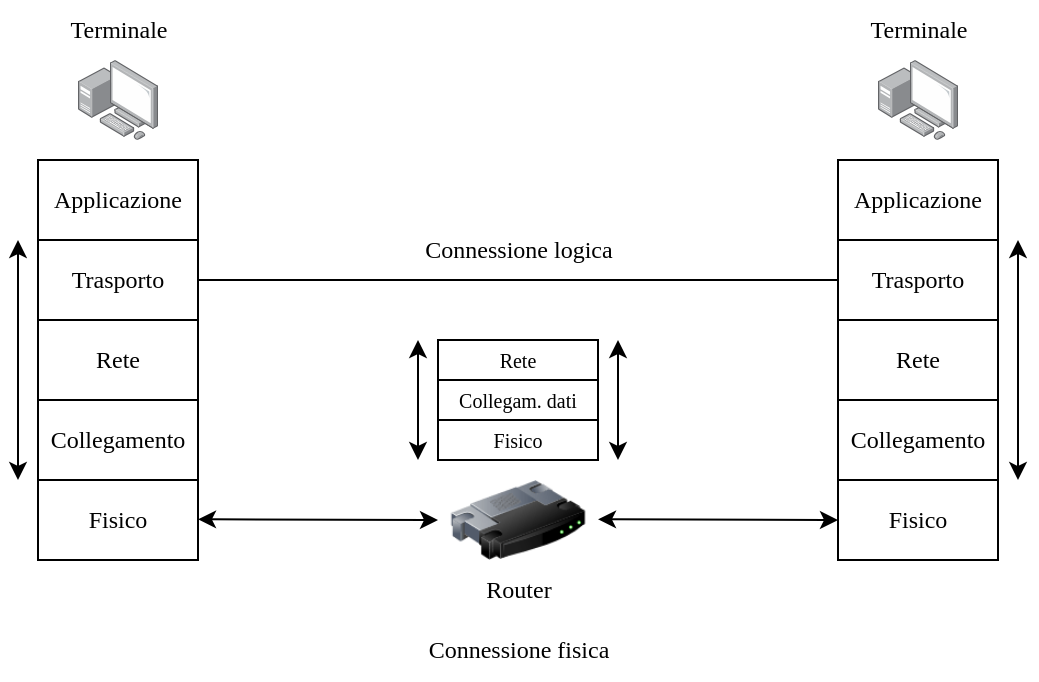 <mxfile version="20.7.4" type="device"><diagram id="ZjeJKl0QP0SNc198T2zJ" name="Pagina-1"><mxGraphModel dx="683" dy="402" grid="1" gridSize="10" guides="1" tooltips="1" connect="1" arrows="1" fold="1" page="1" pageScale="1" pageWidth="1169" pageHeight="827" math="0" shadow="0"><root><mxCell id="0"/><mxCell id="1" parent="0"/><mxCell id="5_iA0-jz6KSZOP53mo6b-1" value="" style="points=[];aspect=fixed;html=1;align=center;shadow=0;dashed=0;image;image=img/lib/allied_telesis/computer_and_terminals/Personal_Computer_with_Server.svg;" parent="1" vertex="1"><mxGeometry x="300" y="70" width="40" height="40" as="geometry"/></mxCell><mxCell id="5_iA0-jz6KSZOP53mo6b-3" value="" style="rounded=0;whiteSpace=wrap;html=1;" parent="1" vertex="1"><mxGeometry x="280" y="120" width="80" height="200" as="geometry"/></mxCell><mxCell id="5_iA0-jz6KSZOP53mo6b-4" value="&lt;font face=&quot;Times New Roman&quot;&gt;Applicazione&lt;/font&gt;" style="text;html=1;strokeColor=default;fillColor=none;align=center;verticalAlign=middle;whiteSpace=wrap;rounded=0;" parent="1" vertex="1"><mxGeometry x="280" y="120" width="80" height="40" as="geometry"/></mxCell><mxCell id="5_iA0-jz6KSZOP53mo6b-24" style="rounded=0;orthogonalLoop=1;jettySize=auto;html=1;entryX=0;entryY=0.5;entryDx=0;entryDy=0;fontFamily=Times New Roman;exitX=1;exitY=0.5;exitDx=0;exitDy=0;endArrow=none;endFill=0;" parent="1" source="5_iA0-jz6KSZOP53mo6b-5" target="5_iA0-jz6KSZOP53mo6b-15" edge="1"><mxGeometry relative="1" as="geometry"/></mxCell><mxCell id="5_iA0-jz6KSZOP53mo6b-5" value="&lt;font face=&quot;Times New Roman&quot;&gt;Trasporto&lt;/font&gt;" style="text;html=1;strokeColor=default;fillColor=none;align=center;verticalAlign=middle;whiteSpace=wrap;rounded=0;" parent="1" vertex="1"><mxGeometry x="280" y="160" width="80" height="40" as="geometry"/></mxCell><mxCell id="5_iA0-jz6KSZOP53mo6b-6" value="&lt;font face=&quot;Times New Roman&quot;&gt;Rete&lt;span style=&quot;color: rgba(0, 0, 0, 0); font-size: 0px; text-align: start;&quot;&gt;%3CmxGraphModel%3E%3Croot%3E%3CmxCell%20id%3D%220%22%2F%3E%3CmxCell%20id%3D%221%22%20parent%3D%220%22%2F%3E%3CmxCell%20id%3D%222%22%20value%3D%22Trasporto%22%20style%3D%22text%3Bhtml%3D1%3BstrokeColor%3Ddefault%3BfillColor%3Dnone%3Balign%3Dcenter%3BverticalAlign%3Dmiddle%3BwhiteSpace%3Dwrap%3Brounded%3D0%3B%22%20vertex%3D%221%22%20parent%3D%221%22%3E%3CmxGeometry%20x%3D%22280%22%20y%3D%22160%22%20width%3D%2280%22%20height%3D%2240%22%20as%3D%22geometry%22%2F%3E%3C%2FmxCell%3E%3C%2Froot%3E%3C%2FmxGraphModel%3E&lt;/span&gt;&lt;/font&gt;" style="text;html=1;strokeColor=default;fillColor=none;align=center;verticalAlign=middle;whiteSpace=wrap;rounded=0;" parent="1" vertex="1"><mxGeometry x="280" y="200" width="80" height="40" as="geometry"/></mxCell><mxCell id="5_iA0-jz6KSZOP53mo6b-7" value="&lt;font face=&quot;Times New Roman&quot;&gt;Collegamento&lt;/font&gt;" style="text;html=1;strokeColor=default;fillColor=none;align=center;verticalAlign=middle;whiteSpace=wrap;rounded=0;" parent="1" vertex="1"><mxGeometry x="280" y="240" width="80" height="40" as="geometry"/></mxCell><mxCell id="5_iA0-jz6KSZOP53mo6b-8" value="&lt;font face=&quot;Times New Roman&quot;&gt;Fisico&lt;/font&gt;" style="text;html=1;strokeColor=default;fillColor=none;align=center;verticalAlign=middle;whiteSpace=wrap;rounded=0;" parent="1" vertex="1"><mxGeometry x="280" y="280" width="80" height="40" as="geometry"/></mxCell><mxCell id="5_iA0-jz6KSZOP53mo6b-9" value="" style="endArrow=classic;startArrow=classic;html=1;rounded=0;fontFamily=Times New Roman;" parent="1" edge="1"><mxGeometry width="50" height="50" relative="1" as="geometry"><mxPoint x="360" y="299.66" as="sourcePoint"/><mxPoint x="480" y="300" as="targetPoint"/></mxGeometry></mxCell><mxCell id="5_iA0-jz6KSZOP53mo6b-10" value="" style="image;html=1;image=img/lib/clip_art/networking/Router_128x128.png;strokeColor=default;fontFamily=Times New Roman;" parent="1" vertex="1"><mxGeometry x="480" y="280" width="80" height="40" as="geometry"/></mxCell><mxCell id="5_iA0-jz6KSZOP53mo6b-11" value="" style="endArrow=classic;startArrow=classic;html=1;rounded=0;fontFamily=Times New Roman;" parent="1" edge="1"><mxGeometry width="50" height="50" relative="1" as="geometry"><mxPoint x="560" y="299.66" as="sourcePoint"/><mxPoint x="680.0" y="300.0" as="targetPoint"/></mxGeometry></mxCell><mxCell id="5_iA0-jz6KSZOP53mo6b-12" value="" style="points=[];aspect=fixed;html=1;align=center;shadow=0;dashed=0;image;image=img/lib/allied_telesis/computer_and_terminals/Personal_Computer_with_Server.svg;" parent="1" vertex="1"><mxGeometry x="700" y="70" width="40" height="40" as="geometry"/></mxCell><mxCell id="5_iA0-jz6KSZOP53mo6b-13" value="" style="rounded=0;whiteSpace=wrap;html=1;" parent="1" vertex="1"><mxGeometry x="680" y="120" width="80" height="200" as="geometry"/></mxCell><mxCell id="5_iA0-jz6KSZOP53mo6b-14" value="&lt;font face=&quot;Times New Roman&quot;&gt;Applicazione&lt;/font&gt;" style="text;html=1;strokeColor=default;fillColor=none;align=center;verticalAlign=middle;whiteSpace=wrap;rounded=0;" parent="1" vertex="1"><mxGeometry x="680" y="120" width="80" height="40" as="geometry"/></mxCell><mxCell id="5_iA0-jz6KSZOP53mo6b-15" value="&lt;font face=&quot;Times New Roman&quot;&gt;Trasporto&lt;/font&gt;" style="text;html=1;strokeColor=default;fillColor=none;align=center;verticalAlign=middle;whiteSpace=wrap;rounded=0;" parent="1" vertex="1"><mxGeometry x="680" y="160" width="80" height="40" as="geometry"/></mxCell><mxCell id="5_iA0-jz6KSZOP53mo6b-16" value="&lt;font face=&quot;Times New Roman&quot;&gt;Rete&lt;span style=&quot;color: rgba(0, 0, 0, 0); font-size: 0px; text-align: start;&quot;&gt;%3CmxGraphModel%3E%3Croot%3E%3CmxCell%20id%3D%220%22%2F%3E%3CmxCell%20id%3D%221%22%20parent%3D%220%22%2F%3E%3CmxCell%20id%3D%222%22%20value%3D%22Trasporto%22%20style%3D%22text%3Bhtml%3D1%3BstrokeColor%3Ddefault%3BfillColor%3Dnone%3Balign%3Dcenter%3BverticalAlign%3Dmiddle%3BwhiteSpace%3Dwrap%3Brounded%3D0%3B%22%20vertex%3D%221%22%20parent%3D%221%22%3E%3CmxGeometry%20x%3D%22280%22%20y%3D%22160%22%20width%3D%2280%22%20height%3D%2240%22%20as%3D%22geometry%22%2F%3E%3C%2FmxCell%3E%3C%2Froot%3E%3C%2FmxGraphModel%3E&lt;/span&gt;&lt;/font&gt;" style="text;html=1;strokeColor=default;fillColor=none;align=center;verticalAlign=middle;whiteSpace=wrap;rounded=0;" parent="1" vertex="1"><mxGeometry x="680" y="200" width="80" height="40" as="geometry"/></mxCell><mxCell id="5_iA0-jz6KSZOP53mo6b-17" value="&lt;font face=&quot;Times New Roman&quot;&gt;Collegamento&lt;/font&gt;" style="text;html=1;strokeColor=default;fillColor=none;align=center;verticalAlign=middle;whiteSpace=wrap;rounded=0;" parent="1" vertex="1"><mxGeometry x="680" y="240" width="80" height="40" as="geometry"/></mxCell><mxCell id="5_iA0-jz6KSZOP53mo6b-18" value="&lt;font face=&quot;Times New Roman&quot;&gt;Fisico&lt;/font&gt;" style="text;html=1;strokeColor=default;fillColor=none;align=center;verticalAlign=middle;whiteSpace=wrap;rounded=0;" parent="1" vertex="1"><mxGeometry x="680" y="280" width="80" height="40" as="geometry"/></mxCell><mxCell id="5_iA0-jz6KSZOP53mo6b-19" value="" style="endArrow=classic;startArrow=classic;html=1;rounded=0;fontFamily=Times New Roman;" parent="1" edge="1"><mxGeometry width="50" height="50" relative="1" as="geometry"><mxPoint x="270" y="160" as="sourcePoint"/><mxPoint x="270" y="280" as="targetPoint"/></mxGeometry></mxCell><mxCell id="5_iA0-jz6KSZOP53mo6b-21" value="" style="endArrow=classic;startArrow=classic;html=1;rounded=0;fontFamily=Times New Roman;" parent="1" edge="1"><mxGeometry width="50" height="50" relative="1" as="geometry"><mxPoint x="770" y="160" as="sourcePoint"/><mxPoint x="770" y="280" as="targetPoint"/></mxGeometry></mxCell><mxCell id="5_iA0-jz6KSZOP53mo6b-22" value="Connessione fisica" style="text;html=1;align=center;verticalAlign=middle;resizable=0;points=[];autosize=1;strokeColor=none;fillColor=none;fontFamily=Times New Roman;" parent="1" vertex="1"><mxGeometry x="465" y="350" width="110" height="30" as="geometry"/></mxCell><mxCell id="5_iA0-jz6KSZOP53mo6b-25" value="Connessione logica" style="text;html=1;align=center;verticalAlign=middle;resizable=0;points=[];autosize=1;strokeColor=none;fillColor=none;fontFamily=Times New Roman;" parent="1" vertex="1"><mxGeometry x="460" y="150" width="120" height="30" as="geometry"/></mxCell><mxCell id="5_iA0-jz6KSZOP53mo6b-26" value="Terminale" style="text;html=1;align=center;verticalAlign=middle;resizable=0;points=[];autosize=1;strokeColor=none;fillColor=none;fontFamily=Times New Roman;" parent="1" vertex="1"><mxGeometry x="285" y="40" width="70" height="30" as="geometry"/></mxCell><mxCell id="5_iA0-jz6KSZOP53mo6b-27" value="Terminale" style="text;html=1;align=center;verticalAlign=middle;resizable=0;points=[];autosize=1;strokeColor=none;fillColor=none;fontFamily=Times New Roman;" parent="1" vertex="1"><mxGeometry x="685" y="40" width="70" height="30" as="geometry"/></mxCell><mxCell id="5_iA0-jz6KSZOP53mo6b-28" value="Router" style="text;html=1;align=center;verticalAlign=middle;resizable=0;points=[];autosize=1;strokeColor=none;fillColor=none;fontFamily=Times New Roman;" parent="1" vertex="1"><mxGeometry x="490" y="320" width="60" height="30" as="geometry"/></mxCell><mxCell id="Vqjp8LDoAzlMsTywkWFW-1" value="" style="rounded=0;whiteSpace=wrap;html=1;" vertex="1" parent="1"><mxGeometry x="480" y="210" width="80" height="60" as="geometry"/></mxCell><mxCell id="Vqjp8LDoAzlMsTywkWFW-2" value="&lt;font face=&quot;Times New Roman&quot; style=&quot;font-size: 10px;&quot;&gt;Rete&lt;/font&gt;" style="text;html=1;strokeColor=default;fillColor=none;align=center;verticalAlign=middle;whiteSpace=wrap;rounded=0;" vertex="1" parent="1"><mxGeometry x="480" y="210" width="80" height="20" as="geometry"/></mxCell><mxCell id="Vqjp8LDoAzlMsTywkWFW-3" value="&lt;font face=&quot;Times New Roman&quot; style=&quot;font-size: 10px;&quot;&gt;Collegam. dati&lt;/font&gt;" style="text;html=1;strokeColor=default;fillColor=none;align=center;verticalAlign=middle;whiteSpace=wrap;rounded=0;" vertex="1" parent="1"><mxGeometry x="480" y="230" width="80" height="20" as="geometry"/></mxCell><mxCell id="Vqjp8LDoAzlMsTywkWFW-4" value="&lt;font face=&quot;Times New Roman&quot; style=&quot;font-size: 10px;&quot;&gt;Fisico&lt;/font&gt;" style="text;html=1;strokeColor=none;fillColor=none;align=center;verticalAlign=middle;whiteSpace=wrap;rounded=0;" vertex="1" parent="1"><mxGeometry x="480" y="250" width="80" height="20" as="geometry"/></mxCell><mxCell id="Vqjp8LDoAzlMsTywkWFW-5" value="" style="endArrow=classic;startArrow=classic;html=1;rounded=0;fontFamily=Times New Roman;" edge="1" parent="1"><mxGeometry width="50" height="50" relative="1" as="geometry"><mxPoint x="470" y="210" as="sourcePoint"/><mxPoint x="470" y="270" as="targetPoint"/></mxGeometry></mxCell><mxCell id="Vqjp8LDoAzlMsTywkWFW-6" value="" style="endArrow=classic;startArrow=classic;html=1;rounded=0;fontFamily=Times New Roman;" edge="1" parent="1"><mxGeometry x="-0.333" y="130" width="50" height="50" relative="1" as="geometry"><mxPoint x="570" y="210" as="sourcePoint"/><mxPoint x="570" y="270" as="targetPoint"/><mxPoint as="offset"/></mxGeometry></mxCell></root></mxGraphModel></diagram></mxfile>